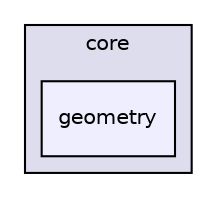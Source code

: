 digraph "lib/alloy-core/include/alloy/core/geometry" {
  compound=true
  node [ fontsize="10", fontname="Helvetica"];
  edge [ labelfontsize="10", labelfontname="Helvetica"];
  subgraph clusterdir_e47f71b7a3b9692047cafd017e754db6 {
    graph [ bgcolor="#ddddee", pencolor="black", label="core" fontname="Helvetica", fontsize="10", URL="dir_e47f71b7a3b9692047cafd017e754db6.html"]
  dir_d155cb3938ff5b32892b6fea84026fff [shape=box, label="geometry", style="filled", fillcolor="#eeeeff", pencolor="black", URL="dir_d155cb3938ff5b32892b6fea84026fff.html"];
  }
}
